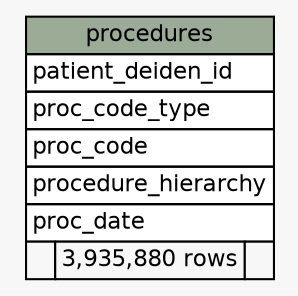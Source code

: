 // dot 2.38.0 on Linux 4.15.0-34-generic
// SchemaSpy rev 590
digraph "procedures" {
  graph [
    rankdir="RL"
    bgcolor="#f7f7f7"
    nodesep="0.18"
    ranksep="0.46"
    fontname="Helvetica"
    fontsize="11"
  ];
  node [
    fontname="Helvetica"
    fontsize="11"
    shape="plaintext"
  ];
  edge [
    arrowsize="0.8"
  ];
  "procedures" [
    label=<
    <TABLE BORDER="0" CELLBORDER="1" CELLSPACING="0" BGCOLOR="#ffffff">
      <TR><TD COLSPAN="3" BGCOLOR="#9bab96" ALIGN="CENTER">procedures</TD></TR>
      <TR><TD PORT="patient_deiden_id" COLSPAN="3" ALIGN="LEFT">patient_deiden_id</TD></TR>
      <TR><TD PORT="proc_code_type" COLSPAN="3" ALIGN="LEFT">proc_code_type</TD></TR>
      <TR><TD PORT="proc_code" COLSPAN="3" ALIGN="LEFT">proc_code</TD></TR>
      <TR><TD PORT="procedure_hierarchy" COLSPAN="3" ALIGN="LEFT">procedure_hierarchy</TD></TR>
      <TR><TD PORT="proc_date" COLSPAN="3" ALIGN="LEFT">proc_date</TD></TR>
      <TR><TD ALIGN="LEFT" BGCOLOR="#f7f7f7">  </TD><TD ALIGN="RIGHT" BGCOLOR="#f7f7f7">3,935,880 rows</TD><TD ALIGN="RIGHT" BGCOLOR="#f7f7f7">  </TD></TR>
    </TABLE>>
    URL="tables/procedures.html"
    tooltip="procedures"
  ];
}
